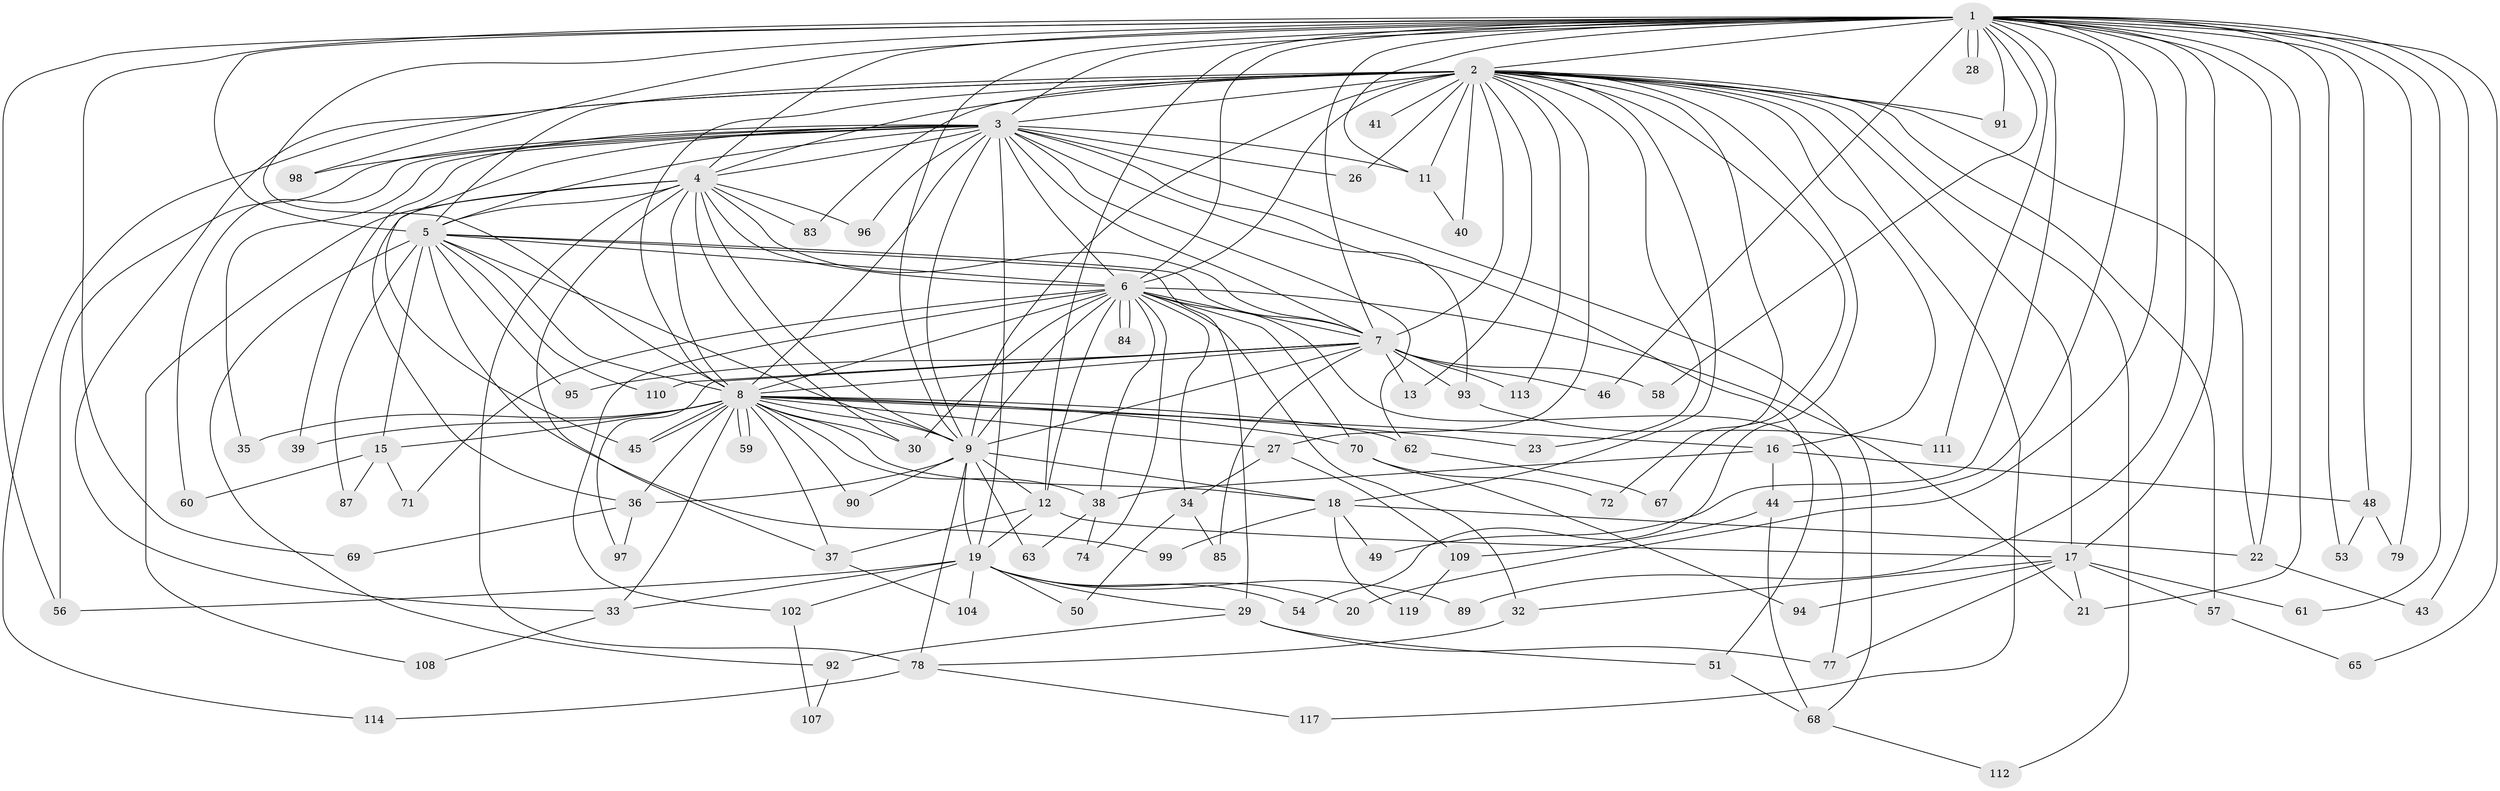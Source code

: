 // original degree distribution, {32: 0.008333333333333333, 24: 0.016666666666666666, 23: 0.008333333333333333, 16: 0.016666666666666666, 19: 0.008333333333333333, 30: 0.008333333333333333, 18: 0.008333333333333333, 20: 0.008333333333333333, 4: 0.08333333333333333, 6: 0.025, 2: 0.5666666666666667, 3: 0.15833333333333333, 5: 0.06666666666666667, 8: 0.008333333333333333, 9: 0.008333333333333333}
// Generated by graph-tools (version 1.1) at 2025/41/03/06/25 10:41:43]
// undirected, 92 vertices, 218 edges
graph export_dot {
graph [start="1"]
  node [color=gray90,style=filled];
  1 [super="+24"];
  2 [super="+10"];
  3 [super="+73"];
  4 [super="+80"];
  5 [super="+25"];
  6 [super="+82"];
  7 [super="+14"];
  8 [super="+76"];
  9 [super="+31"];
  11 [super="+106"];
  12 [super="+116"];
  13;
  15;
  16;
  17 [super="+115"];
  18 [super="+55"];
  19 [super="+81"];
  20;
  21 [super="+66"];
  22 [super="+75"];
  23;
  26;
  27 [super="+86"];
  28;
  29;
  30 [super="+105"];
  32 [super="+100"];
  33 [super="+101"];
  34;
  35;
  36 [super="+42"];
  37;
  38 [super="+47"];
  39;
  40 [super="+118"];
  41;
  43;
  44;
  45 [super="+52"];
  46;
  48;
  49;
  50;
  51;
  53;
  54;
  56 [super="+64"];
  57;
  58;
  59;
  60;
  61;
  62 [super="+88"];
  63;
  65;
  67;
  68 [super="+103"];
  69;
  70;
  71;
  72;
  74;
  77 [super="+120"];
  78;
  79;
  83;
  84;
  85;
  87;
  89;
  90;
  91;
  92;
  93;
  94;
  95;
  96;
  97;
  98;
  99;
  102;
  104;
  107;
  108;
  109;
  110;
  111;
  112;
  113;
  114;
  117;
  119;
  1 -- 2 [weight=2];
  1 -- 3;
  1 -- 4;
  1 -- 5 [weight=2];
  1 -- 6;
  1 -- 7;
  1 -- 8;
  1 -- 9;
  1 -- 11;
  1 -- 12;
  1 -- 17;
  1 -- 20;
  1 -- 21;
  1 -- 22;
  1 -- 28;
  1 -- 28;
  1 -- 43;
  1 -- 44;
  1 -- 46;
  1 -- 48;
  1 -- 49;
  1 -- 53;
  1 -- 56;
  1 -- 65;
  1 -- 69;
  1 -- 79;
  1 -- 89;
  1 -- 111;
  1 -- 98;
  1 -- 58;
  1 -- 91;
  1 -- 61;
  2 -- 3 [weight=2];
  2 -- 4 [weight=2];
  2 -- 5 [weight=2];
  2 -- 6 [weight=3];
  2 -- 7 [weight=2];
  2 -- 8 [weight=2];
  2 -- 9 [weight=2];
  2 -- 11;
  2 -- 13;
  2 -- 16;
  2 -- 18;
  2 -- 33;
  2 -- 67;
  2 -- 72;
  2 -- 83;
  2 -- 91;
  2 -- 117;
  2 -- 40 [weight=2];
  2 -- 23;
  2 -- 26;
  2 -- 27 [weight=2];
  2 -- 41;
  2 -- 112;
  2 -- 113;
  2 -- 114;
  2 -- 54;
  2 -- 57;
  2 -- 22;
  2 -- 17;
  3 -- 4;
  3 -- 5 [weight=2];
  3 -- 6;
  3 -- 7;
  3 -- 8;
  3 -- 9;
  3 -- 26;
  3 -- 35;
  3 -- 39;
  3 -- 51;
  3 -- 56;
  3 -- 60;
  3 -- 62;
  3 -- 68;
  3 -- 93;
  3 -- 98;
  3 -- 19;
  3 -- 96;
  3 -- 11;
  3 -- 45;
  4 -- 5;
  4 -- 6;
  4 -- 7;
  4 -- 8;
  4 -- 9;
  4 -- 30;
  4 -- 36;
  4 -- 78;
  4 -- 83;
  4 -- 96;
  4 -- 108;
  4 -- 37;
  5 -- 6;
  5 -- 7;
  5 -- 8;
  5 -- 9;
  5 -- 15;
  5 -- 29;
  5 -- 87;
  5 -- 99;
  5 -- 110;
  5 -- 92;
  5 -- 95;
  6 -- 7;
  6 -- 8 [weight=2];
  6 -- 9;
  6 -- 12;
  6 -- 32;
  6 -- 34;
  6 -- 38;
  6 -- 70;
  6 -- 71;
  6 -- 74;
  6 -- 77;
  6 -- 84;
  6 -- 84;
  6 -- 102;
  6 -- 30;
  6 -- 21;
  7 -- 8;
  7 -- 9 [weight=3];
  7 -- 13;
  7 -- 46;
  7 -- 85;
  7 -- 93;
  7 -- 95;
  7 -- 97;
  7 -- 110;
  7 -- 113;
  7 -- 58;
  8 -- 9;
  8 -- 15;
  8 -- 16;
  8 -- 18;
  8 -- 23;
  8 -- 27;
  8 -- 30;
  8 -- 33;
  8 -- 35;
  8 -- 36;
  8 -- 37;
  8 -- 39;
  8 -- 45;
  8 -- 45;
  8 -- 59;
  8 -- 59;
  8 -- 62 [weight=2];
  8 -- 70;
  8 -- 90;
  8 -- 38;
  9 -- 19;
  9 -- 63;
  9 -- 78;
  9 -- 90;
  9 -- 18;
  9 -- 12;
  9 -- 36;
  11 -- 40;
  12 -- 17;
  12 -- 19;
  12 -- 37;
  15 -- 60;
  15 -- 71;
  15 -- 87;
  16 -- 38;
  16 -- 44;
  16 -- 48;
  17 -- 21;
  17 -- 32;
  17 -- 57;
  17 -- 61;
  17 -- 94;
  17 -- 77;
  18 -- 22;
  18 -- 49;
  18 -- 99;
  18 -- 119;
  19 -- 20;
  19 -- 29;
  19 -- 50;
  19 -- 54;
  19 -- 89;
  19 -- 102;
  19 -- 104;
  19 -- 33;
  19 -- 56;
  22 -- 43;
  27 -- 34;
  27 -- 109;
  29 -- 51;
  29 -- 77;
  29 -- 92;
  32 -- 78;
  33 -- 108;
  34 -- 50;
  34 -- 85;
  36 -- 69;
  36 -- 97;
  37 -- 104;
  38 -- 63;
  38 -- 74;
  44 -- 68;
  44 -- 109;
  48 -- 53;
  48 -- 79;
  51 -- 68;
  57 -- 65;
  62 -- 67;
  68 -- 112;
  70 -- 72;
  70 -- 94;
  78 -- 114;
  78 -- 117;
  92 -- 107;
  93 -- 111;
  102 -- 107;
  109 -- 119;
}
